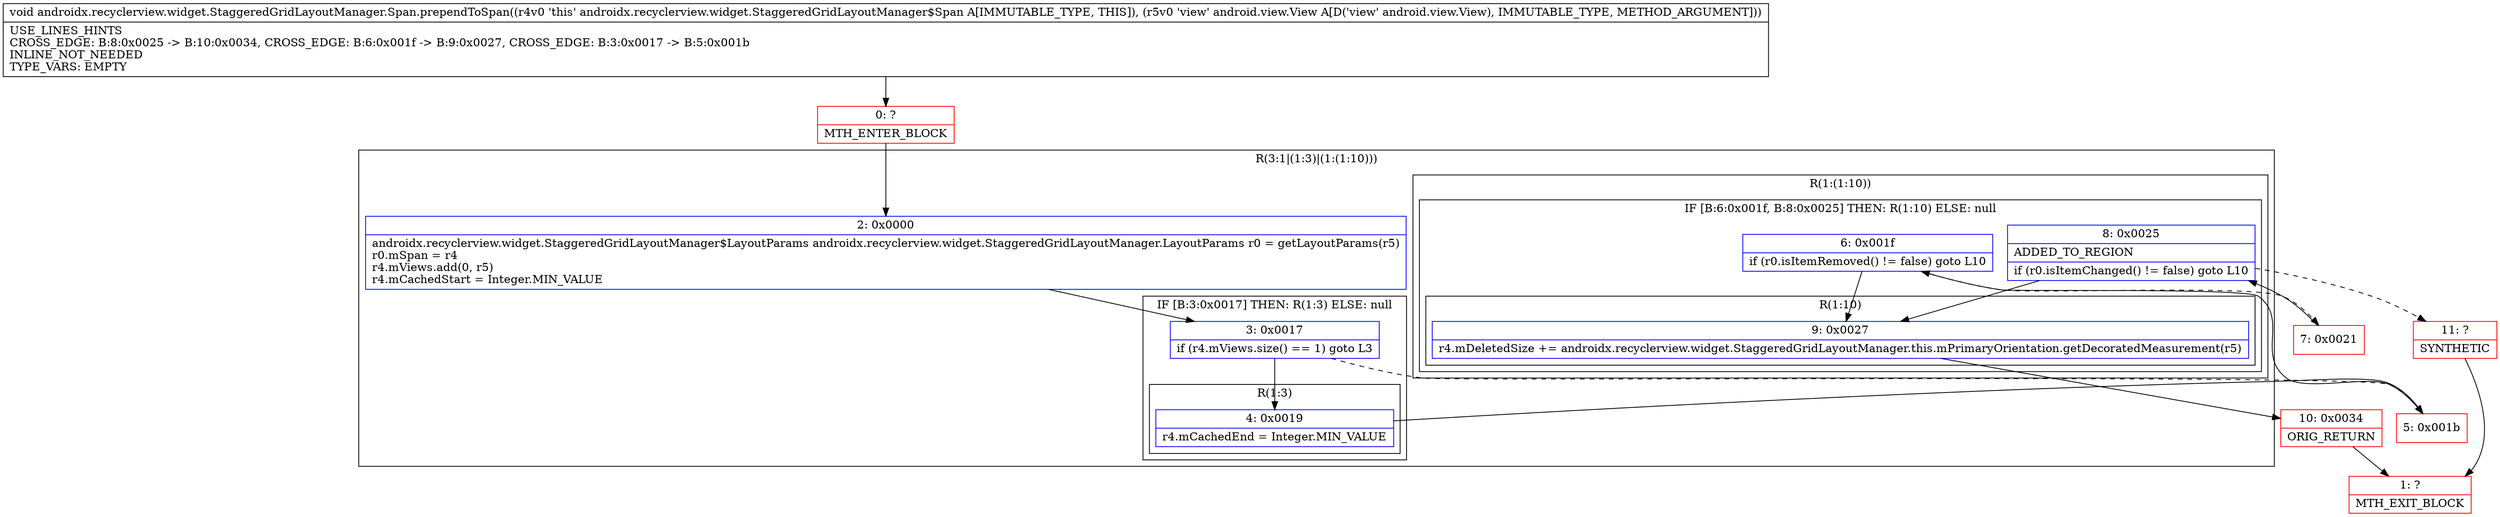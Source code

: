 digraph "CFG forandroidx.recyclerview.widget.StaggeredGridLayoutManager.Span.prependToSpan(Landroid\/view\/View;)V" {
subgraph cluster_Region_1441553394 {
label = "R(3:1|(1:3)|(1:(1:10)))";
node [shape=record,color=blue];
Node_2 [shape=record,label="{2\:\ 0x0000|androidx.recyclerview.widget.StaggeredGridLayoutManager$LayoutParams androidx.recyclerview.widget.StaggeredGridLayoutManager.LayoutParams r0 = getLayoutParams(r5)\lr0.mSpan = r4\lr4.mViews.add(0, r5)\lr4.mCachedStart = Integer.MIN_VALUE\l}"];
subgraph cluster_IfRegion_1247098371 {
label = "IF [B:3:0x0017] THEN: R(1:3) ELSE: null";
node [shape=record,color=blue];
Node_3 [shape=record,label="{3\:\ 0x0017|if (r4.mViews.size() == 1) goto L3\l}"];
subgraph cluster_Region_418963814 {
label = "R(1:3)";
node [shape=record,color=blue];
Node_4 [shape=record,label="{4\:\ 0x0019|r4.mCachedEnd = Integer.MIN_VALUE\l}"];
}
}
subgraph cluster_Region_1775158672 {
label = "R(1:(1:10))";
node [shape=record,color=blue];
subgraph cluster_IfRegion_728824679 {
label = "IF [B:6:0x001f, B:8:0x0025] THEN: R(1:10) ELSE: null";
node [shape=record,color=blue];
Node_6 [shape=record,label="{6\:\ 0x001f|if (r0.isItemRemoved() != false) goto L10\l}"];
Node_8 [shape=record,label="{8\:\ 0x0025|ADDED_TO_REGION\l|if (r0.isItemChanged() != false) goto L10\l}"];
subgraph cluster_Region_497468976 {
label = "R(1:10)";
node [shape=record,color=blue];
Node_9 [shape=record,label="{9\:\ 0x0027|r4.mDeletedSize += androidx.recyclerview.widget.StaggeredGridLayoutManager.this.mPrimaryOrientation.getDecoratedMeasurement(r5)\l}"];
}
}
}
}
Node_0 [shape=record,color=red,label="{0\:\ ?|MTH_ENTER_BLOCK\l}"];
Node_5 [shape=record,color=red,label="{5\:\ 0x001b}"];
Node_7 [shape=record,color=red,label="{7\:\ 0x0021}"];
Node_11 [shape=record,color=red,label="{11\:\ ?|SYNTHETIC\l}"];
Node_1 [shape=record,color=red,label="{1\:\ ?|MTH_EXIT_BLOCK\l}"];
Node_10 [shape=record,color=red,label="{10\:\ 0x0034|ORIG_RETURN\l}"];
MethodNode[shape=record,label="{void androidx.recyclerview.widget.StaggeredGridLayoutManager.Span.prependToSpan((r4v0 'this' androidx.recyclerview.widget.StaggeredGridLayoutManager$Span A[IMMUTABLE_TYPE, THIS]), (r5v0 'view' android.view.View A[D('view' android.view.View), IMMUTABLE_TYPE, METHOD_ARGUMENT]))  | USE_LINES_HINTS\lCROSS_EDGE: B:8:0x0025 \-\> B:10:0x0034, CROSS_EDGE: B:6:0x001f \-\> B:9:0x0027, CROSS_EDGE: B:3:0x0017 \-\> B:5:0x001b\lINLINE_NOT_NEEDED\lTYPE_VARS: EMPTY\l}"];
MethodNode -> Node_0;Node_2 -> Node_3;
Node_3 -> Node_4;
Node_3 -> Node_5[style=dashed];
Node_4 -> Node_5;
Node_6 -> Node_7[style=dashed];
Node_6 -> Node_9;
Node_8 -> Node_9;
Node_8 -> Node_11[style=dashed];
Node_9 -> Node_10;
Node_0 -> Node_2;
Node_5 -> Node_6;
Node_7 -> Node_8;
Node_11 -> Node_1;
Node_10 -> Node_1;
}

